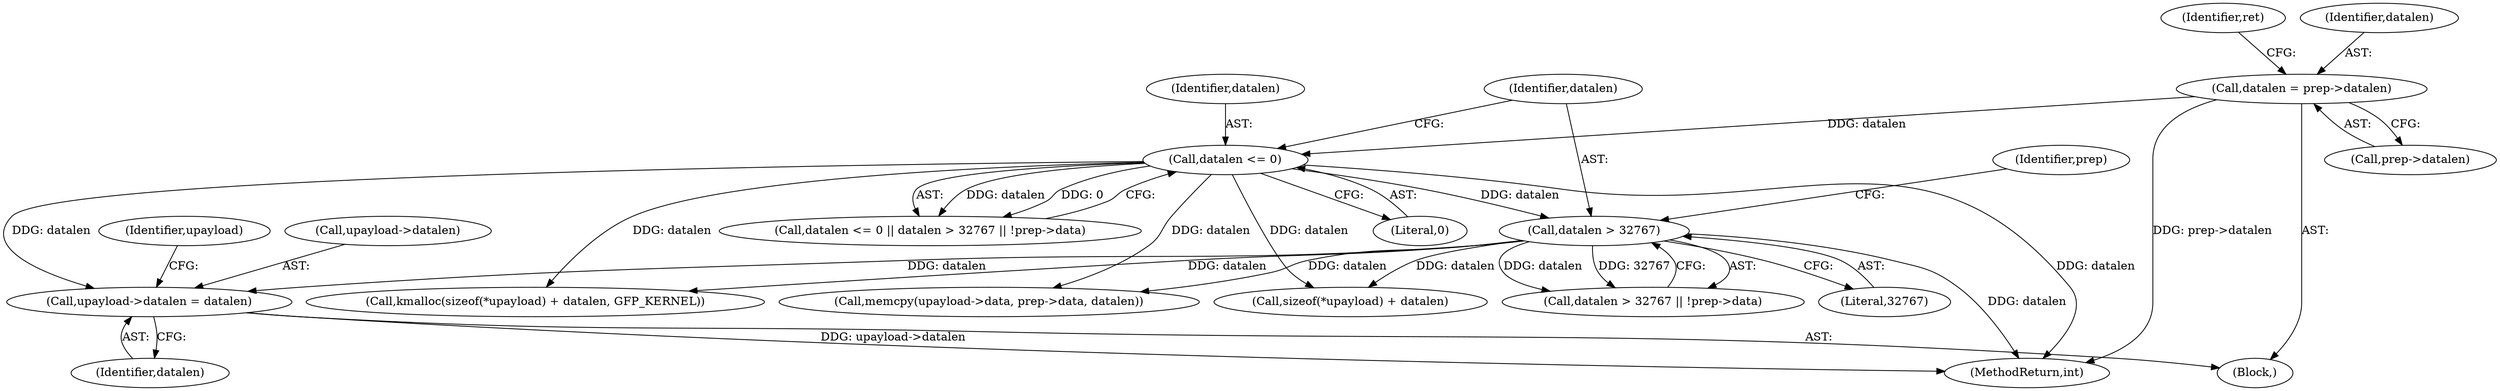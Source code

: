 digraph "0_linux_096fe9eaea40a17e125569f9e657e34cdb6d73bd_1@pointer" {
"1000151" [label="(Call,upayload->datalen = datalen)"];
"1000122" [label="(Call,datalen <= 0)"];
"1000110" [label="(Call,datalen = prep->datalen)"];
"1000126" [label="(Call,datalen > 32767)"];
"1000124" [label="(Literal,0)"];
"1000156" [label="(Call,memcpy(upayload->data, prep->data, datalen))"];
"1000128" [label="(Literal,32767)"];
"1000141" [label="(Call,sizeof(*upayload) + datalen)"];
"1000123" [label="(Identifier,datalen)"];
"1000152" [label="(Call,upayload->datalen)"];
"1000155" [label="(Identifier,datalen)"];
"1000125" [label="(Call,datalen > 32767 || !prep->data)"];
"1000140" [label="(Call,kmalloc(sizeof(*upayload) + datalen, GFP_KERNEL))"];
"1000110" [label="(Call,datalen = prep->datalen)"];
"1000127" [label="(Identifier,datalen)"];
"1000126" [label="(Call,datalen > 32767)"];
"1000117" [label="(Identifier,ret)"];
"1000106" [label="(Block,)"];
"1000121" [label="(Call,datalen <= 0 || datalen > 32767 || !prep->data)"];
"1000112" [label="(Call,prep->datalen)"];
"1000111" [label="(Identifier,datalen)"];
"1000158" [label="(Identifier,upayload)"];
"1000122" [label="(Call,datalen <= 0)"];
"1000202" [label="(MethodReturn,int)"];
"1000131" [label="(Identifier,prep)"];
"1000151" [label="(Call,upayload->datalen = datalen)"];
"1000151" -> "1000106"  [label="AST: "];
"1000151" -> "1000155"  [label="CFG: "];
"1000152" -> "1000151"  [label="AST: "];
"1000155" -> "1000151"  [label="AST: "];
"1000158" -> "1000151"  [label="CFG: "];
"1000151" -> "1000202"  [label="DDG: upayload->datalen"];
"1000122" -> "1000151"  [label="DDG: datalen"];
"1000126" -> "1000151"  [label="DDG: datalen"];
"1000122" -> "1000121"  [label="AST: "];
"1000122" -> "1000124"  [label="CFG: "];
"1000123" -> "1000122"  [label="AST: "];
"1000124" -> "1000122"  [label="AST: "];
"1000127" -> "1000122"  [label="CFG: "];
"1000121" -> "1000122"  [label="CFG: "];
"1000122" -> "1000202"  [label="DDG: datalen"];
"1000122" -> "1000121"  [label="DDG: datalen"];
"1000122" -> "1000121"  [label="DDG: 0"];
"1000110" -> "1000122"  [label="DDG: datalen"];
"1000122" -> "1000126"  [label="DDG: datalen"];
"1000122" -> "1000140"  [label="DDG: datalen"];
"1000122" -> "1000141"  [label="DDG: datalen"];
"1000122" -> "1000156"  [label="DDG: datalen"];
"1000110" -> "1000106"  [label="AST: "];
"1000110" -> "1000112"  [label="CFG: "];
"1000111" -> "1000110"  [label="AST: "];
"1000112" -> "1000110"  [label="AST: "];
"1000117" -> "1000110"  [label="CFG: "];
"1000110" -> "1000202"  [label="DDG: prep->datalen"];
"1000126" -> "1000125"  [label="AST: "];
"1000126" -> "1000128"  [label="CFG: "];
"1000127" -> "1000126"  [label="AST: "];
"1000128" -> "1000126"  [label="AST: "];
"1000131" -> "1000126"  [label="CFG: "];
"1000125" -> "1000126"  [label="CFG: "];
"1000126" -> "1000202"  [label="DDG: datalen"];
"1000126" -> "1000125"  [label="DDG: datalen"];
"1000126" -> "1000125"  [label="DDG: 32767"];
"1000126" -> "1000140"  [label="DDG: datalen"];
"1000126" -> "1000141"  [label="DDG: datalen"];
"1000126" -> "1000156"  [label="DDG: datalen"];
}
